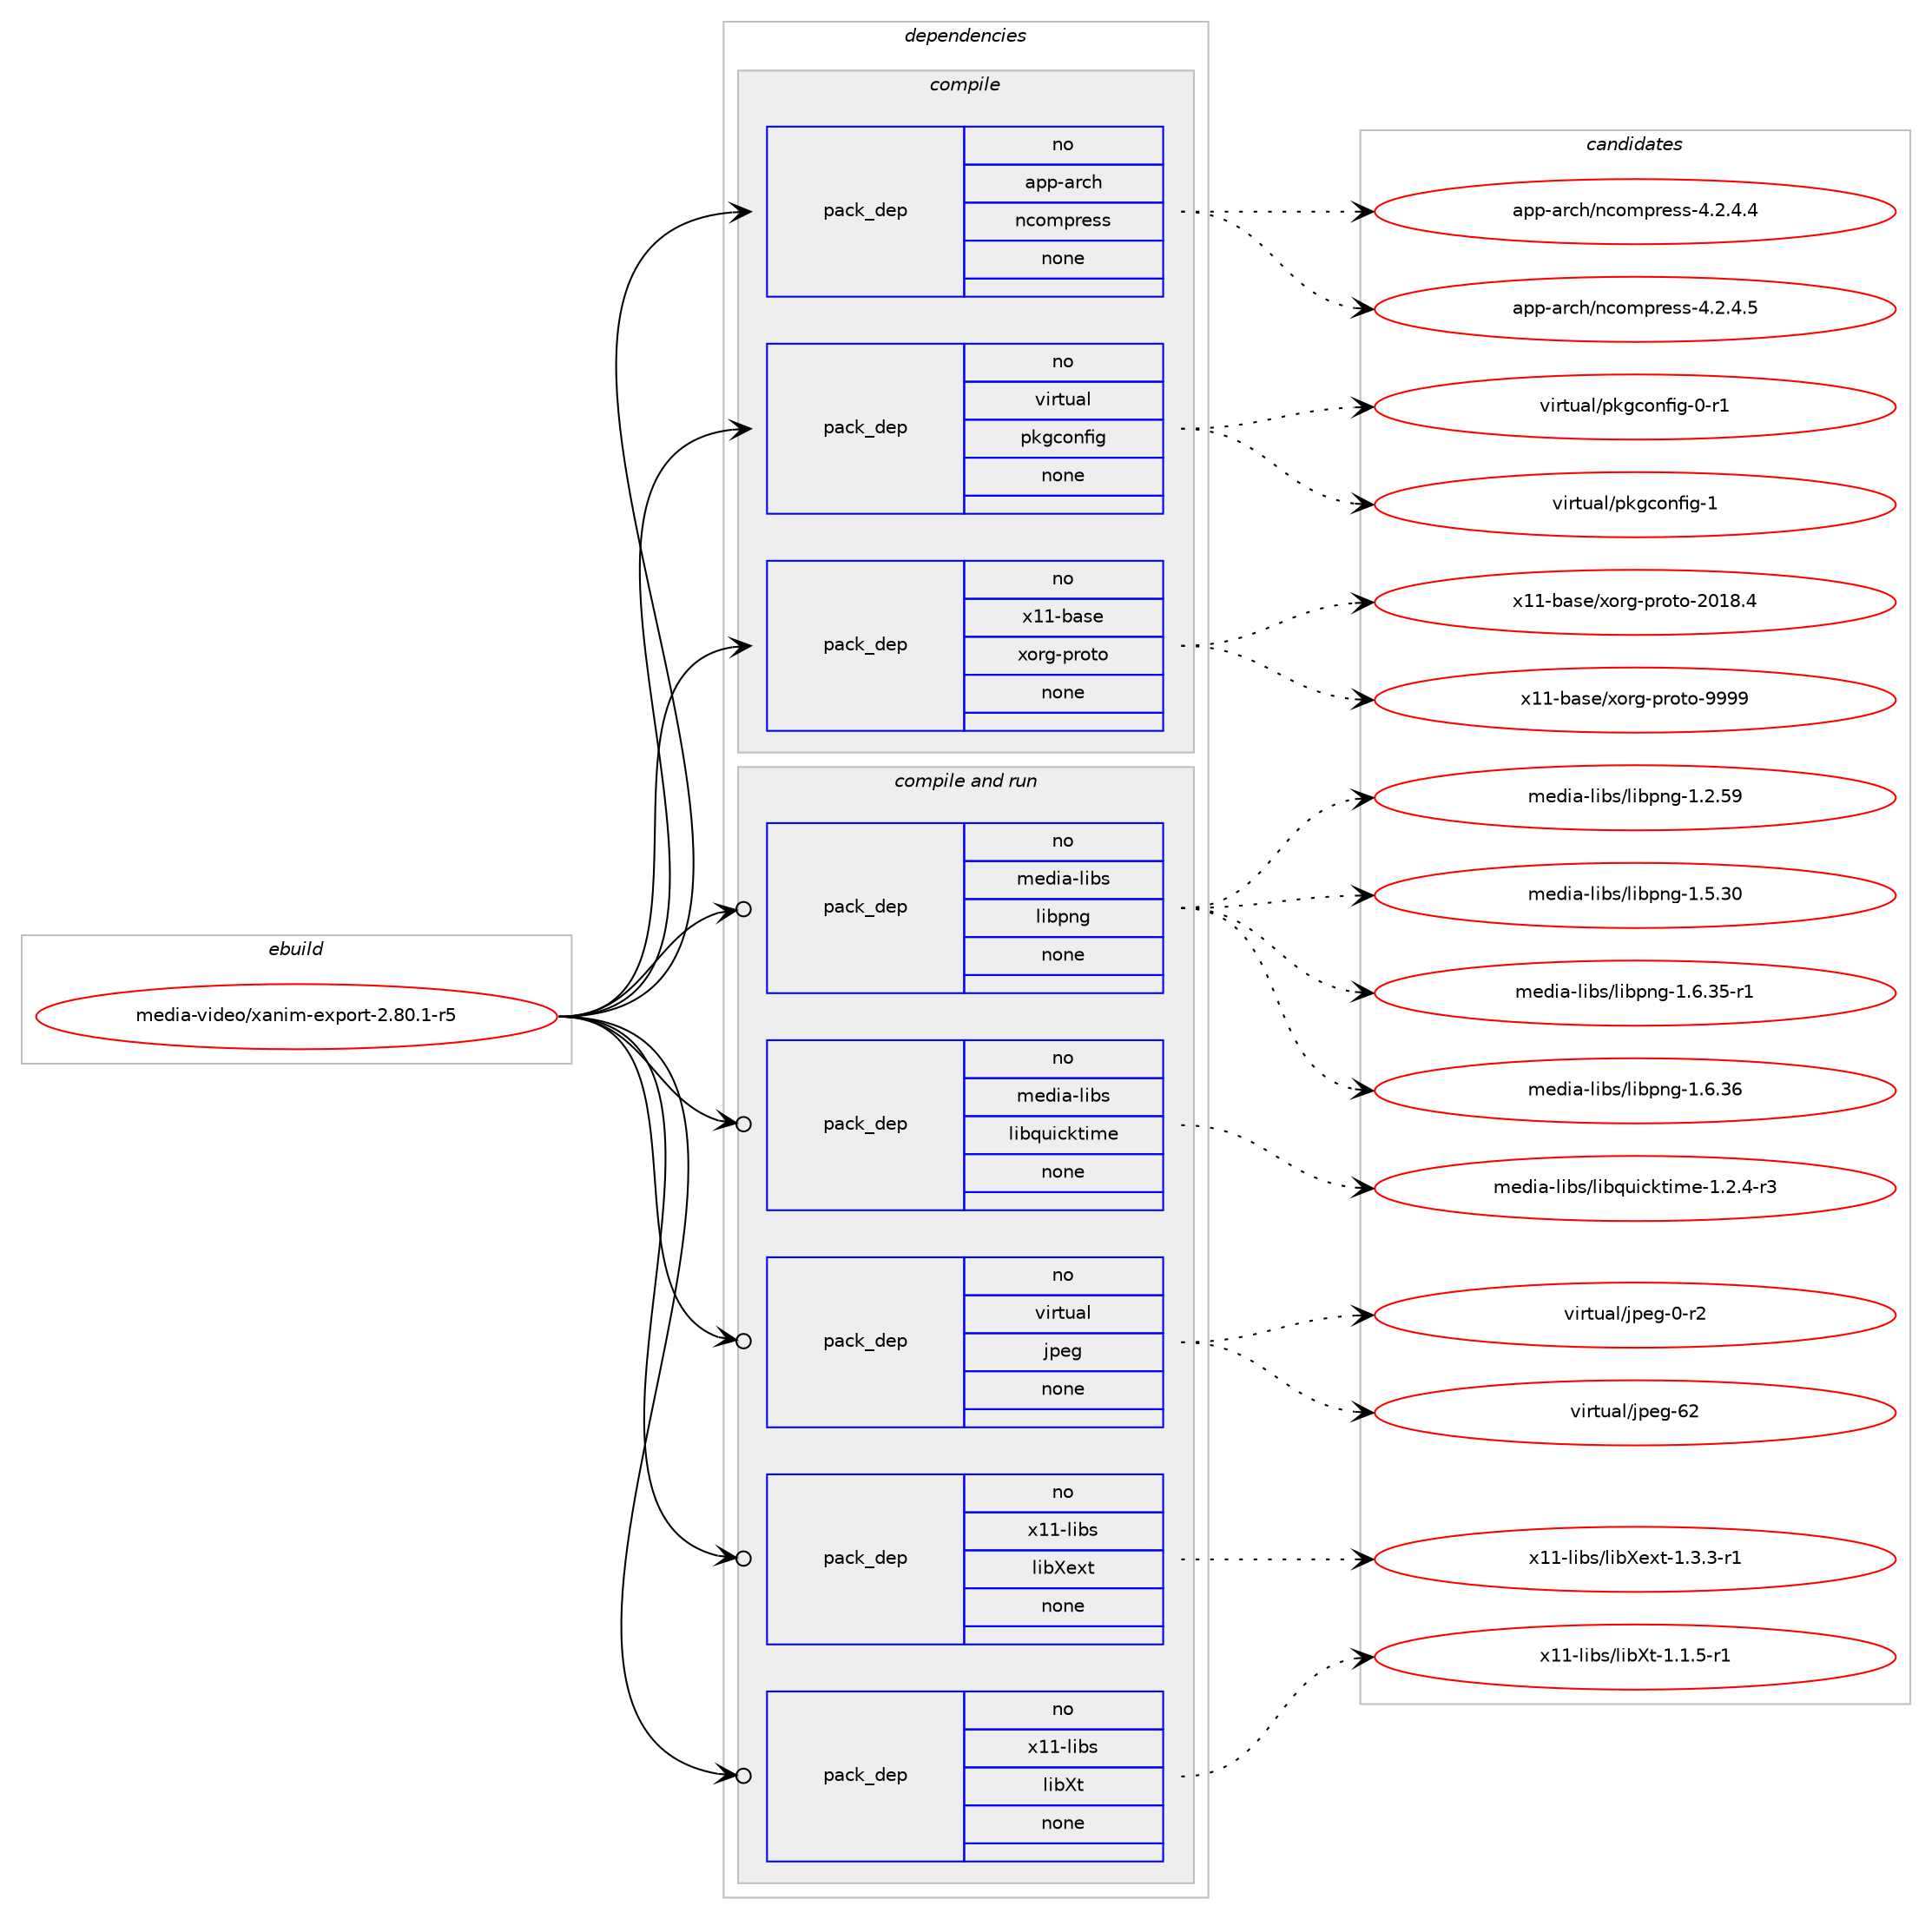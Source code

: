 digraph prolog {

# *************
# Graph options
# *************

newrank=true;
concentrate=true;
compound=true;
graph [rankdir=LR,fontname=Helvetica,fontsize=10,ranksep=1.5];#, ranksep=2.5, nodesep=0.2];
edge  [arrowhead=vee];
node  [fontname=Helvetica,fontsize=10];

# **********
# The ebuild
# **********

subgraph cluster_leftcol {
color=gray;
rank=same;
label=<<i>ebuild</i>>;
id [label="media-video/xanim-export-2.80.1-r5", color=red, width=4, href="../media-video/xanim-export-2.80.1-r5.svg"];
}

# ****************
# The dependencies
# ****************

subgraph cluster_midcol {
color=gray;
label=<<i>dependencies</i>>;
subgraph cluster_compile {
fillcolor="#eeeeee";
style=filled;
label=<<i>compile</i>>;
subgraph pack1173719 {
dependency1641735 [label=<<TABLE BORDER="0" CELLBORDER="1" CELLSPACING="0" CELLPADDING="4" WIDTH="220"><TR><TD ROWSPAN="6" CELLPADDING="30">pack_dep</TD></TR><TR><TD WIDTH="110">no</TD></TR><TR><TD>app-arch</TD></TR><TR><TD>ncompress</TD></TR><TR><TD>none</TD></TR><TR><TD></TD></TR></TABLE>>, shape=none, color=blue];
}
id:e -> dependency1641735:w [weight=20,style="solid",arrowhead="vee"];
subgraph pack1173720 {
dependency1641736 [label=<<TABLE BORDER="0" CELLBORDER="1" CELLSPACING="0" CELLPADDING="4" WIDTH="220"><TR><TD ROWSPAN="6" CELLPADDING="30">pack_dep</TD></TR><TR><TD WIDTH="110">no</TD></TR><TR><TD>virtual</TD></TR><TR><TD>pkgconfig</TD></TR><TR><TD>none</TD></TR><TR><TD></TD></TR></TABLE>>, shape=none, color=blue];
}
id:e -> dependency1641736:w [weight=20,style="solid",arrowhead="vee"];
subgraph pack1173721 {
dependency1641737 [label=<<TABLE BORDER="0" CELLBORDER="1" CELLSPACING="0" CELLPADDING="4" WIDTH="220"><TR><TD ROWSPAN="6" CELLPADDING="30">pack_dep</TD></TR><TR><TD WIDTH="110">no</TD></TR><TR><TD>x11-base</TD></TR><TR><TD>xorg-proto</TD></TR><TR><TD>none</TD></TR><TR><TD></TD></TR></TABLE>>, shape=none, color=blue];
}
id:e -> dependency1641737:w [weight=20,style="solid",arrowhead="vee"];
}
subgraph cluster_compileandrun {
fillcolor="#eeeeee";
style=filled;
label=<<i>compile and run</i>>;
subgraph pack1173722 {
dependency1641738 [label=<<TABLE BORDER="0" CELLBORDER="1" CELLSPACING="0" CELLPADDING="4" WIDTH="220"><TR><TD ROWSPAN="6" CELLPADDING="30">pack_dep</TD></TR><TR><TD WIDTH="110">no</TD></TR><TR><TD>media-libs</TD></TR><TR><TD>libpng</TD></TR><TR><TD>none</TD></TR><TR><TD></TD></TR></TABLE>>, shape=none, color=blue];
}
id:e -> dependency1641738:w [weight=20,style="solid",arrowhead="odotvee"];
subgraph pack1173723 {
dependency1641739 [label=<<TABLE BORDER="0" CELLBORDER="1" CELLSPACING="0" CELLPADDING="4" WIDTH="220"><TR><TD ROWSPAN="6" CELLPADDING="30">pack_dep</TD></TR><TR><TD WIDTH="110">no</TD></TR><TR><TD>media-libs</TD></TR><TR><TD>libquicktime</TD></TR><TR><TD>none</TD></TR><TR><TD></TD></TR></TABLE>>, shape=none, color=blue];
}
id:e -> dependency1641739:w [weight=20,style="solid",arrowhead="odotvee"];
subgraph pack1173724 {
dependency1641740 [label=<<TABLE BORDER="0" CELLBORDER="1" CELLSPACING="0" CELLPADDING="4" WIDTH="220"><TR><TD ROWSPAN="6" CELLPADDING="30">pack_dep</TD></TR><TR><TD WIDTH="110">no</TD></TR><TR><TD>virtual</TD></TR><TR><TD>jpeg</TD></TR><TR><TD>none</TD></TR><TR><TD></TD></TR></TABLE>>, shape=none, color=blue];
}
id:e -> dependency1641740:w [weight=20,style="solid",arrowhead="odotvee"];
subgraph pack1173725 {
dependency1641741 [label=<<TABLE BORDER="0" CELLBORDER="1" CELLSPACING="0" CELLPADDING="4" WIDTH="220"><TR><TD ROWSPAN="6" CELLPADDING="30">pack_dep</TD></TR><TR><TD WIDTH="110">no</TD></TR><TR><TD>x11-libs</TD></TR><TR><TD>libXext</TD></TR><TR><TD>none</TD></TR><TR><TD></TD></TR></TABLE>>, shape=none, color=blue];
}
id:e -> dependency1641741:w [weight=20,style="solid",arrowhead="odotvee"];
subgraph pack1173726 {
dependency1641742 [label=<<TABLE BORDER="0" CELLBORDER="1" CELLSPACING="0" CELLPADDING="4" WIDTH="220"><TR><TD ROWSPAN="6" CELLPADDING="30">pack_dep</TD></TR><TR><TD WIDTH="110">no</TD></TR><TR><TD>x11-libs</TD></TR><TR><TD>libXt</TD></TR><TR><TD>none</TD></TR><TR><TD></TD></TR></TABLE>>, shape=none, color=blue];
}
id:e -> dependency1641742:w [weight=20,style="solid",arrowhead="odotvee"];
}
subgraph cluster_run {
fillcolor="#eeeeee";
style=filled;
label=<<i>run</i>>;
}
}

# **************
# The candidates
# **************

subgraph cluster_choices {
rank=same;
color=gray;
label=<<i>candidates</i>>;

subgraph choice1173719 {
color=black;
nodesep=1;
choice9711211245971149910447110991111091121141011151154552465046524652 [label="app-arch/ncompress-4.2.4.4", color=red, width=4,href="../app-arch/ncompress-4.2.4.4.svg"];
choice9711211245971149910447110991111091121141011151154552465046524653 [label="app-arch/ncompress-4.2.4.5", color=red, width=4,href="../app-arch/ncompress-4.2.4.5.svg"];
dependency1641735:e -> choice9711211245971149910447110991111091121141011151154552465046524652:w [style=dotted,weight="100"];
dependency1641735:e -> choice9711211245971149910447110991111091121141011151154552465046524653:w [style=dotted,weight="100"];
}
subgraph choice1173720 {
color=black;
nodesep=1;
choice11810511411611797108471121071039911111010210510345484511449 [label="virtual/pkgconfig-0-r1", color=red, width=4,href="../virtual/pkgconfig-0-r1.svg"];
choice1181051141161179710847112107103991111101021051034549 [label="virtual/pkgconfig-1", color=red, width=4,href="../virtual/pkgconfig-1.svg"];
dependency1641736:e -> choice11810511411611797108471121071039911111010210510345484511449:w [style=dotted,weight="100"];
dependency1641736:e -> choice1181051141161179710847112107103991111101021051034549:w [style=dotted,weight="100"];
}
subgraph choice1173721 {
color=black;
nodesep=1;
choice1204949459897115101471201111141034511211411111611145504849564652 [label="x11-base/xorg-proto-2018.4", color=red, width=4,href="../x11-base/xorg-proto-2018.4.svg"];
choice120494945989711510147120111114103451121141111161114557575757 [label="x11-base/xorg-proto-9999", color=red, width=4,href="../x11-base/xorg-proto-9999.svg"];
dependency1641737:e -> choice1204949459897115101471201111141034511211411111611145504849564652:w [style=dotted,weight="100"];
dependency1641737:e -> choice120494945989711510147120111114103451121141111161114557575757:w [style=dotted,weight="100"];
}
subgraph choice1173722 {
color=black;
nodesep=1;
choice109101100105974510810598115471081059811211010345494650465357 [label="media-libs/libpng-1.2.59", color=red, width=4,href="../media-libs/libpng-1.2.59.svg"];
choice109101100105974510810598115471081059811211010345494653465148 [label="media-libs/libpng-1.5.30", color=red, width=4,href="../media-libs/libpng-1.5.30.svg"];
choice1091011001059745108105981154710810598112110103454946544651534511449 [label="media-libs/libpng-1.6.35-r1", color=red, width=4,href="../media-libs/libpng-1.6.35-r1.svg"];
choice109101100105974510810598115471081059811211010345494654465154 [label="media-libs/libpng-1.6.36", color=red, width=4,href="../media-libs/libpng-1.6.36.svg"];
dependency1641738:e -> choice109101100105974510810598115471081059811211010345494650465357:w [style=dotted,weight="100"];
dependency1641738:e -> choice109101100105974510810598115471081059811211010345494653465148:w [style=dotted,weight="100"];
dependency1641738:e -> choice1091011001059745108105981154710810598112110103454946544651534511449:w [style=dotted,weight="100"];
dependency1641738:e -> choice109101100105974510810598115471081059811211010345494654465154:w [style=dotted,weight="100"];
}
subgraph choice1173723 {
color=black;
nodesep=1;
choice1091011001059745108105981154710810598113117105991071161051091014549465046524511451 [label="media-libs/libquicktime-1.2.4-r3", color=red, width=4,href="../media-libs/libquicktime-1.2.4-r3.svg"];
dependency1641739:e -> choice1091011001059745108105981154710810598113117105991071161051091014549465046524511451:w [style=dotted,weight="100"];
}
subgraph choice1173724 {
color=black;
nodesep=1;
choice118105114116117971084710611210110345484511450 [label="virtual/jpeg-0-r2", color=red, width=4,href="../virtual/jpeg-0-r2.svg"];
choice1181051141161179710847106112101103455450 [label="virtual/jpeg-62", color=red, width=4,href="../virtual/jpeg-62.svg"];
dependency1641740:e -> choice118105114116117971084710611210110345484511450:w [style=dotted,weight="100"];
dependency1641740:e -> choice1181051141161179710847106112101103455450:w [style=dotted,weight="100"];
}
subgraph choice1173725 {
color=black;
nodesep=1;
choice120494945108105981154710810598881011201164549465146514511449 [label="x11-libs/libXext-1.3.3-r1", color=red, width=4,href="../x11-libs/libXext-1.3.3-r1.svg"];
dependency1641741:e -> choice120494945108105981154710810598881011201164549465146514511449:w [style=dotted,weight="100"];
}
subgraph choice1173726 {
color=black;
nodesep=1;
choice120494945108105981154710810598881164549464946534511449 [label="x11-libs/libXt-1.1.5-r1", color=red, width=4,href="../x11-libs/libXt-1.1.5-r1.svg"];
dependency1641742:e -> choice120494945108105981154710810598881164549464946534511449:w [style=dotted,weight="100"];
}
}

}
